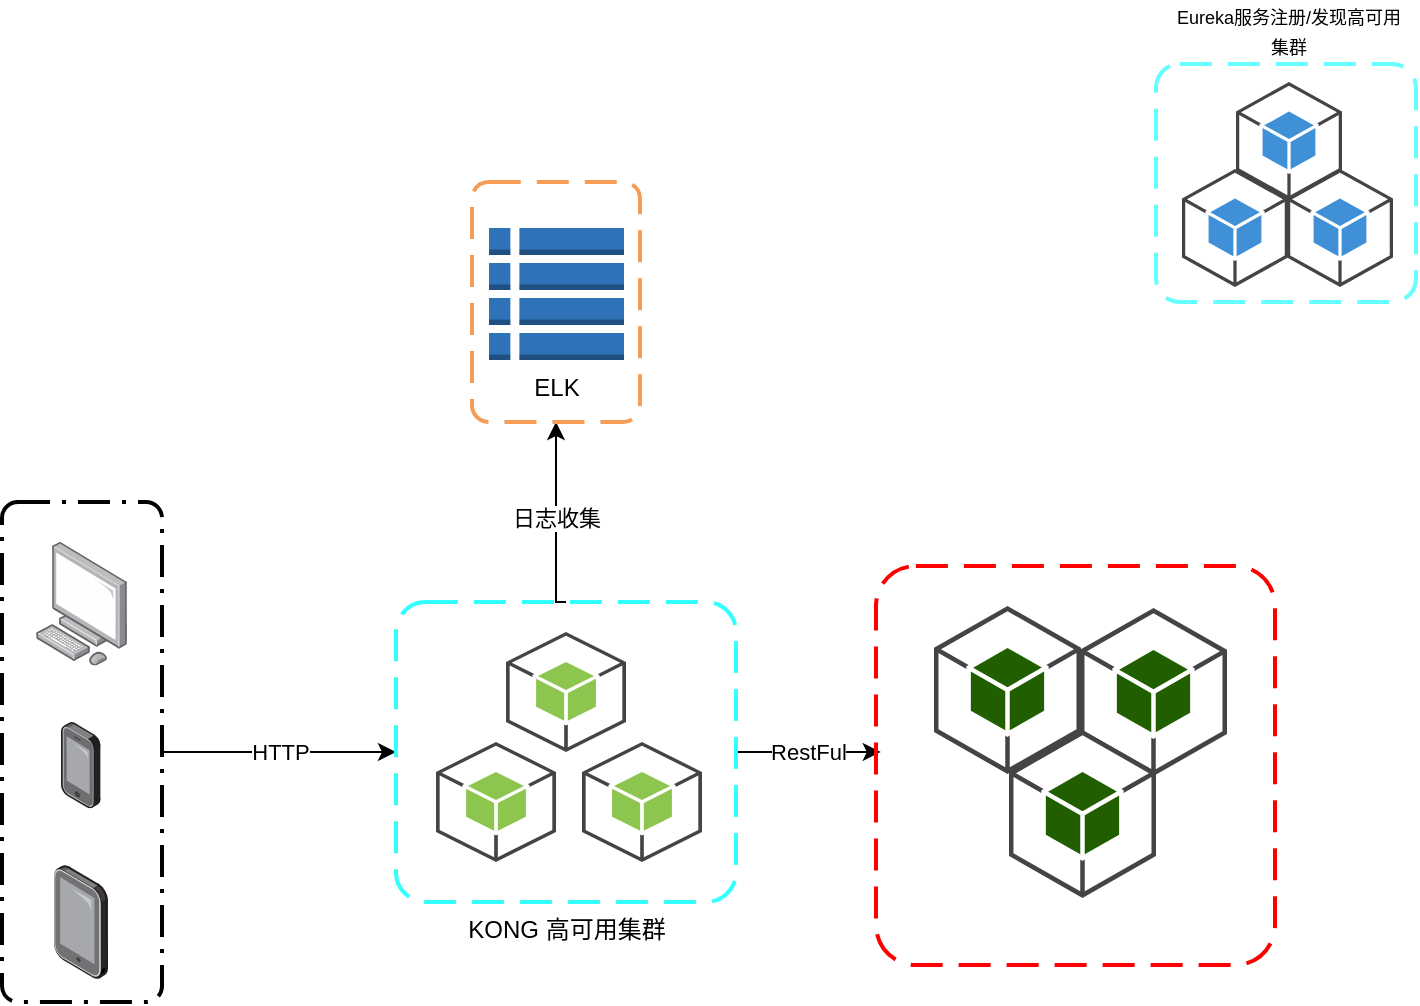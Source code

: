 <mxfile version="11.0.8" type="github"><diagram id="jal14hP25wwy4IgFxo0M" name="第 1 页"><mxGraphModel dx="1710" dy="860" grid="1" gridSize="10" guides="1" tooltips="1" connect="1" arrows="1" fold="1" page="1" pageScale="1" pageWidth="1169" pageHeight="827" math="0" shadow="0"><root><mxCell id="0"/><mxCell id="1" parent="0"/><mxCell id="5c1bWO8CfrsuIaAJTdoS-2" value="" style="points=[];aspect=fixed;html=1;align=center;shadow=0;dashed=0;image;image=img/lib/allied_telesis/computer_and_terminals/Personal_Computer.svg;" vertex="1" parent="1"><mxGeometry x="80" y="400" width="45.6" height="61.8" as="geometry"/></mxCell><mxCell id="5c1bWO8CfrsuIaAJTdoS-3" value="" style="points=[];aspect=fixed;html=1;align=center;shadow=0;dashed=0;image;image=img/lib/allied_telesis/computer_and_terminals/Smartphone.svg;" vertex="1" parent="1"><mxGeometry x="92.5" y="490" width="19.8" height="43.2" as="geometry"/></mxCell><mxCell id="5c1bWO8CfrsuIaAJTdoS-4" value="" style="points=[];aspect=fixed;html=1;align=center;shadow=0;dashed=0;image;image=img/lib/allied_telesis/computer_and_terminals/Tablet.svg;" vertex="1" parent="1"><mxGeometry x="89" y="561.5" width="27" height="57" as="geometry"/></mxCell><mxCell id="5c1bWO8CfrsuIaAJTdoS-7" value="HTTP" style="edgeStyle=orthogonalEdgeStyle;rounded=0;orthogonalLoop=1;jettySize=auto;html=1;exitX=1;exitY=0.5;exitDx=0;exitDy=0;entryX=0;entryY=0.5;entryDx=0;entryDy=0;" edge="1" parent="1" source="5c1bWO8CfrsuIaAJTdoS-5" target="5c1bWO8CfrsuIaAJTdoS-6"><mxGeometry relative="1" as="geometry"/></mxCell><mxCell id="5c1bWO8CfrsuIaAJTdoS-5" value="" style="rounded=1;arcSize=10;dashed=1;strokeColor=#000000;fillColor=none;gradientColor=none;dashPattern=8 3 1 3;strokeWidth=2;" vertex="1" parent="1"><mxGeometry x="63" y="380" width="80" height="250" as="geometry"/></mxCell><mxCell id="5c1bWO8CfrsuIaAJTdoS-18" value="日志收集" style="edgeStyle=orthogonalEdgeStyle;rounded=0;orthogonalLoop=1;jettySize=auto;html=1;exitX=0.5;exitY=0;exitDx=0;exitDy=0;entryX=0.5;entryY=1;entryDx=0;entryDy=0;" edge="1" parent="1" source="5c1bWO8CfrsuIaAJTdoS-6" target="5c1bWO8CfrsuIaAJTdoS-17"><mxGeometry relative="1" as="geometry"><Array as="points"><mxPoint x="340" y="430"/></Array></mxGeometry></mxCell><mxCell id="5c1bWO8CfrsuIaAJTdoS-26" value="RestFul" style="edgeStyle=orthogonalEdgeStyle;rounded=0;orthogonalLoop=1;jettySize=auto;html=1;exitX=1;exitY=0.5;exitDx=0;exitDy=0;entryX=0.012;entryY=0.466;entryDx=0;entryDy=0;entryPerimeter=0;" edge="1" parent="1" source="5c1bWO8CfrsuIaAJTdoS-6" target="5c1bWO8CfrsuIaAJTdoS-22"><mxGeometry relative="1" as="geometry"/></mxCell><mxCell id="5c1bWO8CfrsuIaAJTdoS-6" value="" style="rounded=1;arcSize=10;dashed=1;strokeColor=#33FFFF;fillColor=none;gradientColor=none;dashPattern=8 4;strokeWidth=2;" vertex="1" parent="1"><mxGeometry x="260" y="430" width="170" height="150" as="geometry"/></mxCell><mxCell id="5c1bWO8CfrsuIaAJTdoS-13" value="" style="outlineConnect=0;dashed=0;verticalLabelPosition=bottom;verticalAlign=top;align=center;html=1;shape=mxgraph.aws3.android;fillColor=#8CC64F;gradientColor=none;strokeColor=#33FFFF;" vertex="1" parent="1"><mxGeometry x="280" y="500" width="60" height="60" as="geometry"/></mxCell><mxCell id="5c1bWO8CfrsuIaAJTdoS-14" value="" style="outlineConnect=0;dashed=0;verticalLabelPosition=bottom;verticalAlign=top;align=center;html=1;shape=mxgraph.aws3.android;fillColor=#8CC64F;gradientColor=none;strokeColor=#33FFFF;" vertex="1" parent="1"><mxGeometry x="353" y="500" width="60" height="60" as="geometry"/></mxCell><mxCell id="5c1bWO8CfrsuIaAJTdoS-15" value="" style="outlineConnect=0;dashed=0;verticalLabelPosition=bottom;verticalAlign=top;align=center;html=1;shape=mxgraph.aws3.android;fillColor=#8CC64F;gradientColor=none;strokeColor=#33FFFF;" vertex="1" parent="1"><mxGeometry x="315" y="445" width="60" height="60" as="geometry"/></mxCell><mxCell id="5c1bWO8CfrsuIaAJTdoS-16" value="KONG 高可用集群" style="text;html=1;strokeColor=none;fillColor=none;align=center;verticalAlign=middle;whiteSpace=wrap;rounded=0;" vertex="1" parent="1"><mxGeometry x="287.5" y="584" width="115" height="20" as="geometry"/></mxCell><mxCell id="5c1bWO8CfrsuIaAJTdoS-17" value="" style="rounded=1;arcSize=10;dashed=1;strokeColor=#F59D56;fillColor=none;gradientColor=none;dashPattern=8 4;strokeWidth=2;" vertex="1" parent="1"><mxGeometry x="298" y="220" width="84" height="120" as="geometry"/></mxCell><mxCell id="5c1bWO8CfrsuIaAJTdoS-20" value="ELK" style="outlineConnect=0;dashed=0;verticalLabelPosition=bottom;verticalAlign=top;align=center;html=1;shape=mxgraph.aws3.table;fillColor=#2E73B8;gradientColor=none;strokeColor=#33FFFF;" vertex="1" parent="1"><mxGeometry x="306.5" y="243" width="67.5" height="66" as="geometry"/></mxCell><mxCell id="5c1bWO8CfrsuIaAJTdoS-22" value="" style="rounded=1;arcSize=10;dashed=1;strokeColor=#ff0000;fillColor=none;gradientColor=none;dashPattern=8 4;strokeWidth=2;" vertex="1" parent="1"><mxGeometry x="500" y="412" width="199.5" height="199.5" as="geometry"/></mxCell><mxCell id="5c1bWO8CfrsuIaAJTdoS-23" value="" style="outlineConnect=0;dashed=0;verticalLabelPosition=bottom;verticalAlign=top;align=center;html=1;shape=mxgraph.aws3.android;fillColor=#205E00;gradientColor=none;strokeColor=#33FFFF;" vertex="1" parent="1"><mxGeometry x="529" y="432" width="73.5" height="84" as="geometry"/></mxCell><mxCell id="5c1bWO8CfrsuIaAJTdoS-24" value="" style="outlineConnect=0;dashed=0;verticalLabelPosition=bottom;verticalAlign=top;align=center;html=1;shape=mxgraph.aws3.android;fillColor=#205E00;gradientColor=none;strokeColor=#33FFFF;" vertex="1" parent="1"><mxGeometry x="602" y="433" width="73.5" height="84" as="geometry"/></mxCell><mxCell id="5c1bWO8CfrsuIaAJTdoS-25" value="" style="outlineConnect=0;dashed=0;verticalLabelPosition=bottom;verticalAlign=top;align=center;html=1;shape=mxgraph.aws3.android;fillColor=#205E00;gradientColor=none;strokeColor=#33FFFF;" vertex="1" parent="1"><mxGeometry x="566.5" y="494" width="73.5" height="84" as="geometry"/></mxCell><mxCell id="5c1bWO8CfrsuIaAJTdoS-27" value="" style="rounded=1;arcSize=10;dashed=1;strokeColor=#66FFFF;fillColor=none;gradientColor=none;dashPattern=8 4;strokeWidth=2;" vertex="1" parent="1"><mxGeometry x="640" y="161" width="130" height="119" as="geometry"/></mxCell><mxCell id="5c1bWO8CfrsuIaAJTdoS-29" value="" style="outlineConnect=0;dashed=0;verticalLabelPosition=bottom;verticalAlign=top;align=center;html=1;shape=mxgraph.aws3.android;fillColor=#4090D7;gradientColor=none;strokeColor=#66FFFF;" vertex="1" parent="1"><mxGeometry x="653" y="213.5" width="53" height="59" as="geometry"/></mxCell><mxCell id="5c1bWO8CfrsuIaAJTdoS-30" value="" style="outlineConnect=0;dashed=0;verticalLabelPosition=bottom;verticalAlign=top;align=center;html=1;shape=mxgraph.aws3.android;fillColor=#4090D7;gradientColor=none;strokeColor=#66FFFF;" vertex="1" parent="1"><mxGeometry x="705.5" y="213.5" width="53" height="59" as="geometry"/></mxCell><mxCell id="5c1bWO8CfrsuIaAJTdoS-31" value="" style="outlineConnect=0;dashed=0;verticalLabelPosition=bottom;verticalAlign=top;align=center;html=1;shape=mxgraph.aws3.android;fillColor=#4090D7;gradientColor=none;strokeColor=#66FFFF;" vertex="1" parent="1"><mxGeometry x="680" y="170" width="53" height="59" as="geometry"/></mxCell><mxCell id="5c1bWO8CfrsuIaAJTdoS-34" value="&lt;font style=&quot;font-size: 9px&quot;&gt;Eureka服务注册/发现高可用集群&lt;/font&gt;" style="text;html=1;strokeColor=none;fillColor=none;align=center;verticalAlign=middle;whiteSpace=wrap;rounded=0;" vertex="1" parent="1"><mxGeometry x="647" y="134" width="119" height="20" as="geometry"/></mxCell></root></mxGraphModel></diagram></mxfile>